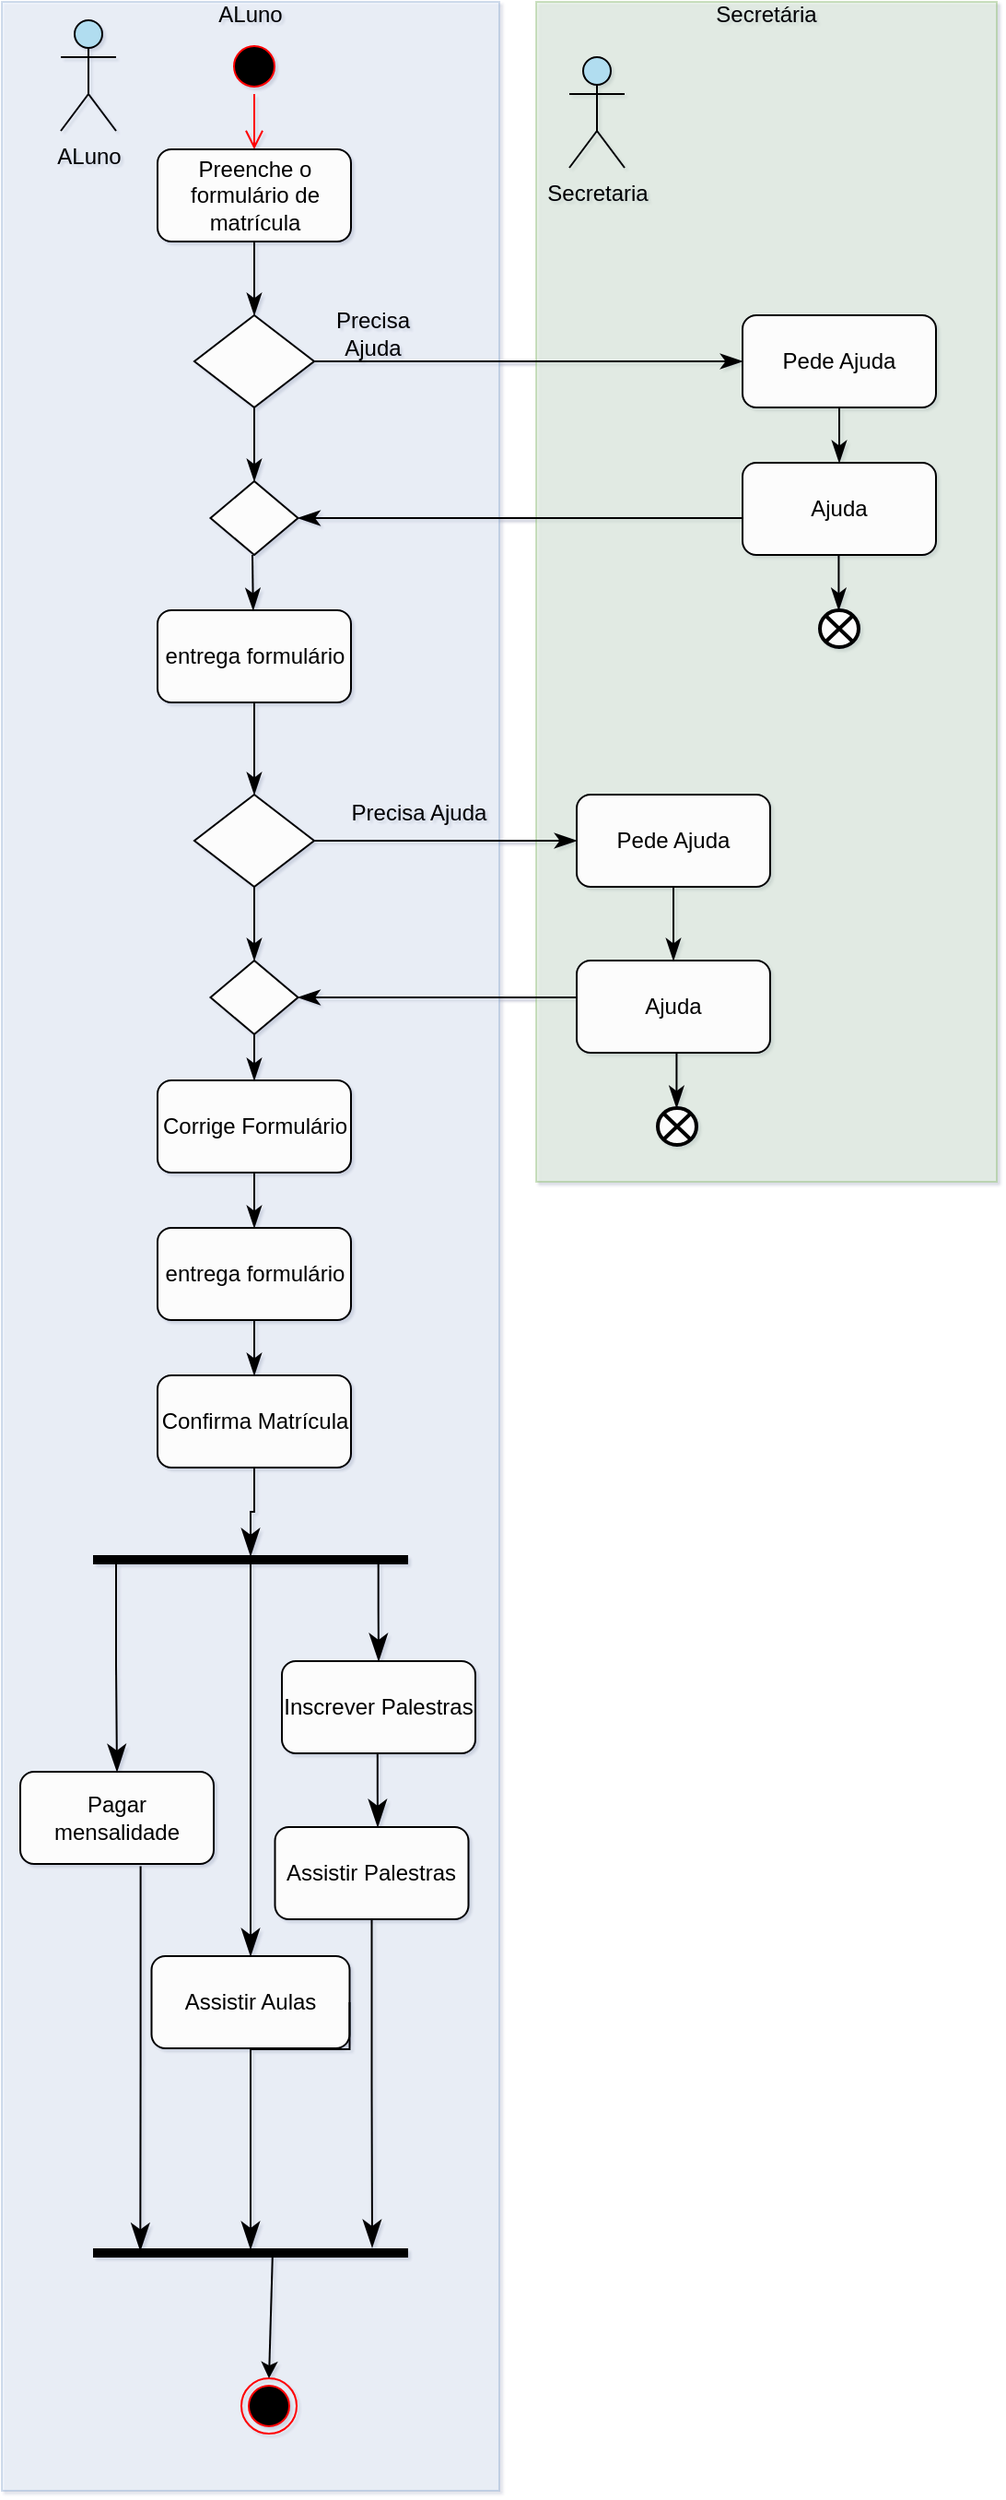 <mxfile version="13.6.4" type="github"><diagram id="oEFyIUOXhZ1E6CKRbeGW" name="Page-1"><mxGraphModel dx="782" dy="690" grid="1" gridSize="10" guides="1" tooltips="1" connect="1" arrows="1" fold="1" page="1" pageScale="1" pageWidth="827" pageHeight="1169" math="0" shadow="1"><root><mxCell id="0"/><mxCell id="1" parent="0"/><mxCell id="L77a6c4d-KyAmawhdtXB-64" value="Secretária&lt;p style=&quot;margin: 0px ; margin-top: 4px ; text-align: center&quot;&gt;&lt;/p&gt;&lt;p&gt;&lt;/p&gt;" style="shape=rect;html=1;overflow=fill;whiteSpace=wrap;align=center;verticalAlign=top;strokeWidth=1;fillColor=#d5e8d4;strokeColor=#82b366;opacity=40;" parent="1" vertex="1"><mxGeometry x="348" y="100" width="250" height="640" as="geometry"/></mxCell><mxCell id="L77a6c4d-KyAmawhdtXB-61" value="ALuno&lt;p style=&quot;margin: 0px ; margin-top: 4px ; text-align: center&quot;&gt;&lt;/p&gt;&lt;p&gt;&lt;/p&gt;" style="shape=rect;html=1;overflow=fill;whiteSpace=wrap;align=center;verticalAlign=top;strokeWidth=1;fillColor=#dae8fc;strokeColor=#6c8ebf;opacity=30;" parent="1" vertex="1"><mxGeometry x="58" y="100" width="270" height="1350" as="geometry"/></mxCell><mxCell id="L77a6c4d-KyAmawhdtXB-1" value="ALuno" style="shape=umlActor;verticalLabelPosition=bottom;verticalAlign=top;html=1;outlineConnect=0;fillColor=#B1DDF0;" parent="1" vertex="1"><mxGeometry x="90" y="110" width="30" height="60" as="geometry"/></mxCell><mxCell id="L77a6c4d-KyAmawhdtXB-2" value="" style="ellipse;html=1;shape=startState;fillColor=#000000;strokeColor=#ff0000;" parent="1" vertex="1"><mxGeometry x="180" y="120" width="30" height="30" as="geometry"/></mxCell><mxCell id="L77a6c4d-KyAmawhdtXB-3" value="" style="edgeStyle=orthogonalEdgeStyle;html=1;verticalAlign=bottom;endArrow=open;endSize=8;strokeColor=#ff0000;" parent="1" source="L77a6c4d-KyAmawhdtXB-2" edge="1"><mxGeometry relative="1" as="geometry"><mxPoint x="195" y="180" as="targetPoint"/></mxGeometry></mxCell><mxCell id="L77a6c4d-KyAmawhdtXB-6" style="edgeStyle=orthogonalEdgeStyle;rounded=0;orthogonalLoop=1;jettySize=auto;html=1;endArrow=classicThin;endFill=1;endSize=9;strokeWidth=1;" parent="1" source="L77a6c4d-KyAmawhdtXB-4" target="L77a6c4d-KyAmawhdtXB-5" edge="1"><mxGeometry relative="1" as="geometry"/></mxCell><mxCell id="L77a6c4d-KyAmawhdtXB-4" value="Preenche o formulário de matrícula" style="rounded=1;whiteSpace=wrap;html=1;fillColor=#FCFCFC;" parent="1" vertex="1"><mxGeometry x="142.5" y="180" width="105" height="50" as="geometry"/></mxCell><mxCell id="L77a6c4d-KyAmawhdtXB-8" style="edgeStyle=orthogonalEdgeStyle;rounded=0;orthogonalLoop=1;jettySize=auto;html=1;entryX=0;entryY=0.5;entryDx=0;entryDy=0;endArrow=classicThin;endFill=1;endSize=9;strokeWidth=1;" parent="1" source="L77a6c4d-KyAmawhdtXB-5" target="L77a6c4d-KyAmawhdtXB-7" edge="1"><mxGeometry relative="1" as="geometry"/></mxCell><mxCell id="L77a6c4d-KyAmawhdtXB-10" style="edgeStyle=orthogonalEdgeStyle;rounded=0;orthogonalLoop=1;jettySize=auto;html=1;endArrow=classicThin;endFill=1;endSize=9;strokeWidth=1;entryX=0.5;entryY=0;entryDx=0;entryDy=0;" parent="1" source="L77a6c4d-KyAmawhdtXB-5" target="L77a6c4d-KyAmawhdtXB-83" edge="1"><mxGeometry relative="1" as="geometry"><mxPoint x="195" y="350" as="targetPoint"/></mxGeometry></mxCell><mxCell id="L77a6c4d-KyAmawhdtXB-5" value="" style="rhombus;whiteSpace=wrap;html=1;fillColor=#FCFCFC;" parent="1" vertex="1"><mxGeometry x="162.5" y="270" width="65" height="50" as="geometry"/></mxCell><mxCell id="L77a6c4d-KyAmawhdtXB-67" value="" style="edgeStyle=elbowEdgeStyle;rounded=0;orthogonalLoop=1;jettySize=auto;elbow=vertical;html=1;endArrow=classicThin;endFill=1;endSize=9;strokeWidth=1;" parent="1" source="L77a6c4d-KyAmawhdtXB-7" target="L77a6c4d-KyAmawhdtXB-65" edge="1"><mxGeometry relative="1" as="geometry"/></mxCell><mxCell id="L77a6c4d-KyAmawhdtXB-7" value="Pede Ajuda" style="rounded=1;whiteSpace=wrap;html=1;fillColor=#FCFCFC;" parent="1" vertex="1"><mxGeometry x="460" y="270" width="105" height="50" as="geometry"/></mxCell><mxCell id="L77a6c4d-KyAmawhdtXB-9" value="Precisa Ajuda" style="text;html=1;strokeColor=none;fillColor=none;align=center;verticalAlign=middle;whiteSpace=wrap;rounded=0;" parent="1" vertex="1"><mxGeometry x="227.5" y="270" width="62.5" height="20" as="geometry"/></mxCell><mxCell id="L77a6c4d-KyAmawhdtXB-14" style="edgeStyle=orthogonalEdgeStyle;rounded=0;orthogonalLoop=1;jettySize=auto;html=1;entryX=0.5;entryY=0;entryDx=0;entryDy=0;endArrow=classicThin;endFill=1;endSize=9;strokeWidth=1;" parent="1" source="L77a6c4d-KyAmawhdtXB-12" target="L77a6c4d-KyAmawhdtXB-13" edge="1"><mxGeometry relative="1" as="geometry"/></mxCell><mxCell id="L77a6c4d-KyAmawhdtXB-12" value="entrega formulário" style="rounded=1;whiteSpace=wrap;html=1;fillColor=#FCFCFC;" parent="1" vertex="1"><mxGeometry x="142.5" y="430" width="105" height="50" as="geometry"/></mxCell><mxCell id="L77a6c4d-KyAmawhdtXB-18" style="edgeStyle=orthogonalEdgeStyle;rounded=0;orthogonalLoop=1;jettySize=auto;html=1;entryX=0;entryY=0.5;entryDx=0;entryDy=0;endArrow=classicThin;endFill=1;endSize=9;strokeWidth=1;" parent="1" source="L77a6c4d-KyAmawhdtXB-13" target="L77a6c4d-KyAmawhdtXB-17" edge="1"><mxGeometry relative="1" as="geometry"/></mxCell><mxCell id="L77a6c4d-KyAmawhdtXB-19" style="edgeStyle=orthogonalEdgeStyle;rounded=0;orthogonalLoop=1;jettySize=auto;html=1;endArrow=classicThin;endFill=1;endSize=9;strokeWidth=1;" parent="1" source="L77a6c4d-KyAmawhdtXB-13" edge="1"><mxGeometry relative="1" as="geometry"><mxPoint x="195" y="620" as="targetPoint"/></mxGeometry></mxCell><mxCell id="L77a6c4d-KyAmawhdtXB-13" value="" style="rhombus;whiteSpace=wrap;html=1;fillColor=#FCFCFC;" parent="1" vertex="1"><mxGeometry x="162.5" y="530" width="65" height="50" as="geometry"/></mxCell><mxCell id="L77a6c4d-KyAmawhdtXB-68" value="" style="edgeStyle=elbowEdgeStyle;rounded=0;orthogonalLoop=1;jettySize=auto;elbow=vertical;html=1;endArrow=classicThin;endFill=1;endSize=9;strokeWidth=1;" parent="1" source="L77a6c4d-KyAmawhdtXB-17" target="L77a6c4d-KyAmawhdtXB-66" edge="1"><mxGeometry relative="1" as="geometry"/></mxCell><mxCell id="L77a6c4d-KyAmawhdtXB-17" value="Pede Ajuda" style="rounded=1;whiteSpace=wrap;html=1;fillColor=#FCFCFC;" parent="1" vertex="1"><mxGeometry x="370" y="530" width="105" height="50" as="geometry"/></mxCell><mxCell id="L77a6c4d-KyAmawhdtXB-22" style="edgeStyle=orthogonalEdgeStyle;rounded=0;orthogonalLoop=1;jettySize=auto;html=1;endArrow=classicThin;endFill=1;endSize=9;strokeWidth=1;" parent="1" source="L77a6c4d-KyAmawhdtXB-20" target="L77a6c4d-KyAmawhdtXB-21" edge="1"><mxGeometry relative="1" as="geometry"/></mxCell><mxCell id="L77a6c4d-KyAmawhdtXB-20" value="Corrige Formulário" style="rounded=1;whiteSpace=wrap;html=1;fillColor=#FCFCFC;" parent="1" vertex="1"><mxGeometry x="142.5" y="685" width="105" height="50" as="geometry"/></mxCell><mxCell id="L77a6c4d-KyAmawhdtXB-24" style="edgeStyle=orthogonalEdgeStyle;rounded=0;orthogonalLoop=1;jettySize=auto;html=1;entryX=0.5;entryY=0;entryDx=0;entryDy=0;endArrow=classicThin;endFill=1;endSize=9;strokeWidth=1;" parent="1" source="L77a6c4d-KyAmawhdtXB-21" target="L77a6c4d-KyAmawhdtXB-23" edge="1"><mxGeometry relative="1" as="geometry"/></mxCell><mxCell id="L77a6c4d-KyAmawhdtXB-21" value="entrega formulário" style="rounded=1;whiteSpace=wrap;html=1;fillColor=#FCFCFC;" parent="1" vertex="1"><mxGeometry x="142.5" y="765" width="105" height="50" as="geometry"/></mxCell><mxCell id="L77a6c4d-KyAmawhdtXB-23" value="Confirma Matrícula" style="rounded=1;whiteSpace=wrap;html=1;fillColor=#FCFCFC;" parent="1" vertex="1"><mxGeometry x="142.5" y="845" width="105" height="50" as="geometry"/></mxCell><mxCell id="L77a6c4d-KyAmawhdtXB-25" value="Precisa Ajuda" style="text;html=1;strokeColor=none;fillColor=none;align=center;verticalAlign=middle;whiteSpace=wrap;rounded=0;" parent="1" vertex="1"><mxGeometry x="237.5" y="530" width="92.5" height="20" as="geometry"/></mxCell><mxCell id="L77a6c4d-KyAmawhdtXB-56" value="Secretaria" style="shape=umlActor;verticalLabelPosition=bottom;verticalAlign=top;html=1;outlineConnect=0;fillColor=#B1DDF0;" parent="1" vertex="1"><mxGeometry x="366" y="130" width="30" height="60" as="geometry"/></mxCell><mxCell id="L77a6c4d-KyAmawhdtXB-65" value="Ajuda" style="rounded=1;whiteSpace=wrap;html=1;fillColor=#FCFCFC;" parent="1" vertex="1"><mxGeometry x="460" y="350" width="105" height="50" as="geometry"/></mxCell><mxCell id="L77a6c4d-KyAmawhdtXB-79" style="edgeStyle=elbowEdgeStyle;rounded=0;orthogonalLoop=1;jettySize=auto;elbow=vertical;html=1;entryX=1;entryY=0.5;entryDx=0;entryDy=0;endArrow=classicThin;endFill=1;endSize=9;strokeWidth=1;" parent="1" source="L77a6c4d-KyAmawhdtXB-66" target="L77a6c4d-KyAmawhdtXB-77" edge="1"><mxGeometry relative="1" as="geometry"/></mxCell><mxCell id="L77a6c4d-KyAmawhdtXB-66" value="Ajuda" style="rounded=1;whiteSpace=wrap;html=1;fillColor=#FCFCFC;" parent="1" vertex="1"><mxGeometry x="370" y="620" width="105" height="50" as="geometry"/></mxCell><mxCell id="L77a6c4d-KyAmawhdtXB-69" value="" style="html=1;shape=mxgraph.sysml.flowFinal;strokeWidth=2;verticalLabelPosition=bottom;verticalAlignment=top;fillColor=#FCFCFC;" parent="1" vertex="1"><mxGeometry x="502" y="430" width="21" height="20" as="geometry"/></mxCell><mxCell id="L77a6c4d-KyAmawhdtXB-73" value="" style="edgeStyle=elbowEdgeStyle;rounded=0;orthogonalLoop=1;jettySize=auto;elbow=vertical;html=1;endArrow=classicThin;endFill=1;endSize=9;strokeWidth=1;" parent="1" edge="1"><mxGeometry relative="1" as="geometry"><mxPoint x="512.21" y="400" as="sourcePoint"/><mxPoint x="512.21" y="430" as="targetPoint"/></mxGeometry></mxCell><mxCell id="L77a6c4d-KyAmawhdtXB-75" value="" style="html=1;shape=mxgraph.sysml.flowFinal;strokeWidth=2;verticalLabelPosition=bottom;verticalAlignment=top;fillColor=#FCFCFC;" parent="1" vertex="1"><mxGeometry x="414" y="700" width="21" height="20" as="geometry"/></mxCell><mxCell id="L77a6c4d-KyAmawhdtXB-76" value="" style="edgeStyle=elbowEdgeStyle;rounded=0;orthogonalLoop=1;jettySize=auto;elbow=vertical;html=1;endArrow=classicThin;endFill=1;endSize=9;strokeWidth=1;" parent="1" edge="1"><mxGeometry relative="1" as="geometry"><mxPoint x="424.21" y="670" as="sourcePoint"/><mxPoint x="424.21" y="700" as="targetPoint"/></mxGeometry></mxCell><mxCell id="L77a6c4d-KyAmawhdtXB-81" value="" style="edgeStyle=elbowEdgeStyle;rounded=0;orthogonalLoop=1;jettySize=auto;elbow=vertical;html=1;endArrow=classicThin;endFill=1;endSize=9;strokeWidth=1;" parent="1" source="L77a6c4d-KyAmawhdtXB-77" target="L77a6c4d-KyAmawhdtXB-20" edge="1"><mxGeometry relative="1" as="geometry"/></mxCell><mxCell id="L77a6c4d-KyAmawhdtXB-77" value="" style="rhombus;whiteSpace=wrap;html=1;fillColor=#FCFCFC;" parent="1" vertex="1"><mxGeometry x="171.25" y="620" width="47.5" height="40" as="geometry"/></mxCell><mxCell id="L77a6c4d-KyAmawhdtXB-82" style="edgeStyle=elbowEdgeStyle;rounded=0;orthogonalLoop=1;jettySize=auto;elbow=vertical;html=1;entryX=1;entryY=0.5;entryDx=0;entryDy=0;endArrow=classicThin;endFill=1;endSize=9;strokeWidth=1;exitX=0;exitY=0.5;exitDx=0;exitDy=0;" parent="1" source="L77a6c4d-KyAmawhdtXB-65" target="L77a6c4d-KyAmawhdtXB-83" edge="1"><mxGeometry relative="1" as="geometry"><mxPoint x="380" y="650.059" as="sourcePoint"/><Array as="points"><mxPoint x="370" y="380"/><mxPoint x="440" y="370"/></Array></mxGeometry></mxCell><mxCell id="L77a6c4d-KyAmawhdtXB-83" value="" style="rhombus;whiteSpace=wrap;html=1;fillColor=#FCFCFC;" parent="1" vertex="1"><mxGeometry x="171.25" y="360" width="47.5" height="40" as="geometry"/></mxCell><mxCell id="L77a6c4d-KyAmawhdtXB-84" style="edgeStyle=orthogonalEdgeStyle;rounded=0;orthogonalLoop=1;jettySize=auto;html=1;endArrow=classicThin;endFill=1;endSize=9;strokeWidth=1;entryX=0.5;entryY=0;entryDx=0;entryDy=0;" parent="1" edge="1"><mxGeometry relative="1" as="geometry"><mxPoint x="194.41" y="430" as="targetPoint"/><mxPoint x="194" y="400" as="sourcePoint"/></mxGeometry></mxCell><mxCell id="L77a6c4d-KyAmawhdtXB-33" value="Assistir Aulas" style="rounded=1;whiteSpace=wrap;html=1;fillColor=#FCFCFC;rotation=0;" parent="1" vertex="1"><mxGeometry x="139.25" y="1160" width="107.5" height="50" as="geometry"/></mxCell><mxCell id="L77a6c4d-KyAmawhdtXB-34" value="Inscrever Palestras" style="rounded=1;whiteSpace=wrap;html=1;fillColor=#FCFCFC;rotation=0;" parent="1" vertex="1"><mxGeometry x="210" y="1000" width="105" height="50" as="geometry"/></mxCell><mxCell id="L77a6c4d-KyAmawhdtXB-35" value="Assistir Palestras" style="rounded=1;whiteSpace=wrap;html=1;fillColor=#FCFCFC;rotation=0;" parent="1" vertex="1"><mxGeometry x="206.25" y="1090" width="105" height="50" as="geometry"/></mxCell><mxCell id="L77a6c4d-KyAmawhdtXB-38" value="Pagar mensalidade" style="rounded=1;whiteSpace=wrap;html=1;fillColor=#FCFCFC;rotation=0;" parent="1" vertex="1"><mxGeometry x="68" y="1060" width="105" height="50" as="geometry"/></mxCell><mxCell id="L77a6c4d-KyAmawhdtXB-26" value="" style="shape=rect;html=1;fillColor=#000000;verticalLabelPosition=bottom;verticalAlignment=top;strokeWidth=1;rotation=90;" parent="1" vertex="1"><mxGeometry x="191" y="860" width="4" height="170" as="geometry"/></mxCell><mxCell id="L77a6c4d-KyAmawhdtXB-28" value="" style="edgeStyle=elbowEdgeStyle;html=1;elbow=vertical;endArrow=classicThin;rounded=0;strokeWidth=1;endSize=12;entryX=0.5;entryY=0;entryDx=0;entryDy=0;endFill=1;" parent="1" source="L77a6c4d-KyAmawhdtXB-26" target="L77a6c4d-KyAmawhdtXB-33" edge="1"><mxGeometry relative="1" as="geometry"><mxPoint x="268" y="999" as="targetPoint"/></mxGeometry></mxCell><mxCell id="L77a6c4d-KyAmawhdtXB-31" value="" style="edgeStyle=elbowEdgeStyle;html=1;elbow=vertical;endArrow=classicThin;rounded=0;strokeWidth=1;endSize=12;entryX=0.5;entryY=0;entryDx=0;entryDy=0;endFill=1;exitX=0.441;exitY=0.092;exitDx=0;exitDy=0;exitPerimeter=0;" parent="1" source="L77a6c4d-KyAmawhdtXB-26" target="L77a6c4d-KyAmawhdtXB-34" edge="1"><mxGeometry relative="1" as="geometry"><mxPoint x="208" y="1083" as="targetPoint"/></mxGeometry></mxCell><mxCell id="L77a6c4d-KyAmawhdtXB-42" value="" style="shape=rect;html=1;fillColor=#000000;verticalLabelPosition=bottom;verticalAlignment=top;strokeWidth=1;direction=east;rotation=90;" parent="1" vertex="1"><mxGeometry x="191" y="1236" width="4" height="170" as="geometry"/></mxCell><mxCell id="L77a6c4d-KyAmawhdtXB-46" value="" style="edgeStyle=elbowEdgeStyle;html=1;elbow=vertical;endArrow=classicThin;rounded=0;strokeWidth=1;endSize=12;endFill=1;exitX=1;exitY=0.5;exitDx=0;exitDy=0;" parent="1" source="L77a6c4d-KyAmawhdtXB-33" target="L77a6c4d-KyAmawhdtXB-42" edge="1"><mxGeometry relative="1" as="geometry"><mxPoint x="263" y="1319" as="targetPoint"/><mxPoint x="258" y="1119" as="sourcePoint"/></mxGeometry></mxCell><mxCell id="L77a6c4d-KyAmawhdtXB-47" value="" style="edgeStyle=elbowEdgeStyle;html=1;elbow=vertical;endArrow=classicThin;rounded=0;strokeWidth=1;endSize=12;endFill=1;" parent="1" source="L77a6c4d-KyAmawhdtXB-35" edge="1"><mxGeometry relative="1" as="geometry"><mxPoint x="259" y="1318" as="targetPoint"/><mxPoint x="203" y="1291" as="sourcePoint"/></mxGeometry></mxCell><mxCell id="L77a6c4d-KyAmawhdtXB-48" value="" style="edgeStyle=elbowEdgeStyle;html=1;elbow=vertical;endArrow=classicThin;rounded=0;strokeWidth=1;endSize=12;entryX=0.207;entryY=0.852;entryDx=0;entryDy=0;endFill=1;entryPerimeter=0;exitX=0.622;exitY=1.025;exitDx=0;exitDy=0;exitPerimeter=0;" parent="1" source="L77a6c4d-KyAmawhdtXB-38" target="L77a6c4d-KyAmawhdtXB-42" edge="1"><mxGeometry relative="1" as="geometry"><mxPoint x="133" y="1353" as="targetPoint"/><mxPoint x="133" y="1291" as="sourcePoint"/></mxGeometry></mxCell><mxCell id="L77a6c4d-KyAmawhdtXB-50" value="" style="ellipse;html=1;shape=endState;fillColor=#000000;strokeColor=#ff0000;rotation=90;" parent="1" vertex="1"><mxGeometry x="188" y="1389" width="30" height="30" as="geometry"/></mxCell><mxCell id="L77a6c4d-KyAmawhdtXB-53" style="edgeStyle=elbowEdgeStyle;rounded=0;orthogonalLoop=1;jettySize=auto;html=1;entryX=0.5;entryY=0;entryDx=0;entryDy=0;endArrow=classicThin;endFill=1;endSize=9;strokeWidth=1;" parent="1" source="L77a6c4d-KyAmawhdtXB-50" target="L77a6c4d-KyAmawhdtXB-50" edge="1"><mxGeometry relative="1" as="geometry"/></mxCell><mxCell id="L77a6c4d-KyAmawhdtXB-54" value="" style="endArrow=classic;html=1;strokeWidth=1;entryX=0;entryY=0.5;entryDx=0;entryDy=0;exitX=1.069;exitY=0.43;exitDx=0;exitDy=0;exitPerimeter=0;" parent="1" source="L77a6c4d-KyAmawhdtXB-42" target="L77a6c4d-KyAmawhdtXB-50" edge="1"><mxGeometry width="50" height="50" relative="1" as="geometry"><mxPoint x="118" y="1199" as="sourcePoint"/><mxPoint x="168" y="1249" as="targetPoint"/></mxGeometry></mxCell><mxCell id="L77a6c4d-KyAmawhdtXB-87" value="" style="edgeStyle=elbowEdgeStyle;html=1;elbow=vertical;endArrow=classicThin;rounded=0;strokeWidth=1;endSize=12;endFill=1;exitX=0.441;exitY=0.092;exitDx=0;exitDy=0;exitPerimeter=0;" parent="1" edge="1"><mxGeometry relative="1" as="geometry"><mxPoint x="262" y="1090" as="targetPoint"/><mxPoint x="261.91" y="1050.004" as="sourcePoint"/></mxGeometry></mxCell><mxCell id="L77a6c4d-KyAmawhdtXB-88" value="" style="edgeStyle=elbowEdgeStyle;html=1;elbow=vertical;endArrow=classicThin;rounded=0;strokeWidth=1;endSize=12;endFill=1;exitX=0.441;exitY=0.092;exitDx=0;exitDy=0;exitPerimeter=0;" parent="1" target="L77a6c4d-KyAmawhdtXB-38" edge="1"><mxGeometry relative="1" as="geometry"><mxPoint x="120.14" y="1000" as="targetPoint"/><mxPoint x="120.0" y="944.764" as="sourcePoint"/></mxGeometry></mxCell><mxCell id="L77a6c4d-KyAmawhdtXB-89" value="" style="edgeStyle=elbowEdgeStyle;html=1;elbow=vertical;endArrow=classicThin;rounded=0;strokeWidth=1;endSize=12;entryX=0;entryY=0.5;entryDx=0;entryDy=0;endFill=1;exitX=0.5;exitY=1;exitDx=0;exitDy=0;" parent="1" source="L77a6c4d-KyAmawhdtXB-23" target="L77a6c4d-KyAmawhdtXB-26" edge="1"><mxGeometry relative="1" as="geometry"><mxPoint x="292.5" y="1030" as="targetPoint"/><mxPoint x="292.36" y="974.764" as="sourcePoint"/></mxGeometry></mxCell></root></mxGraphModel></diagram></mxfile>